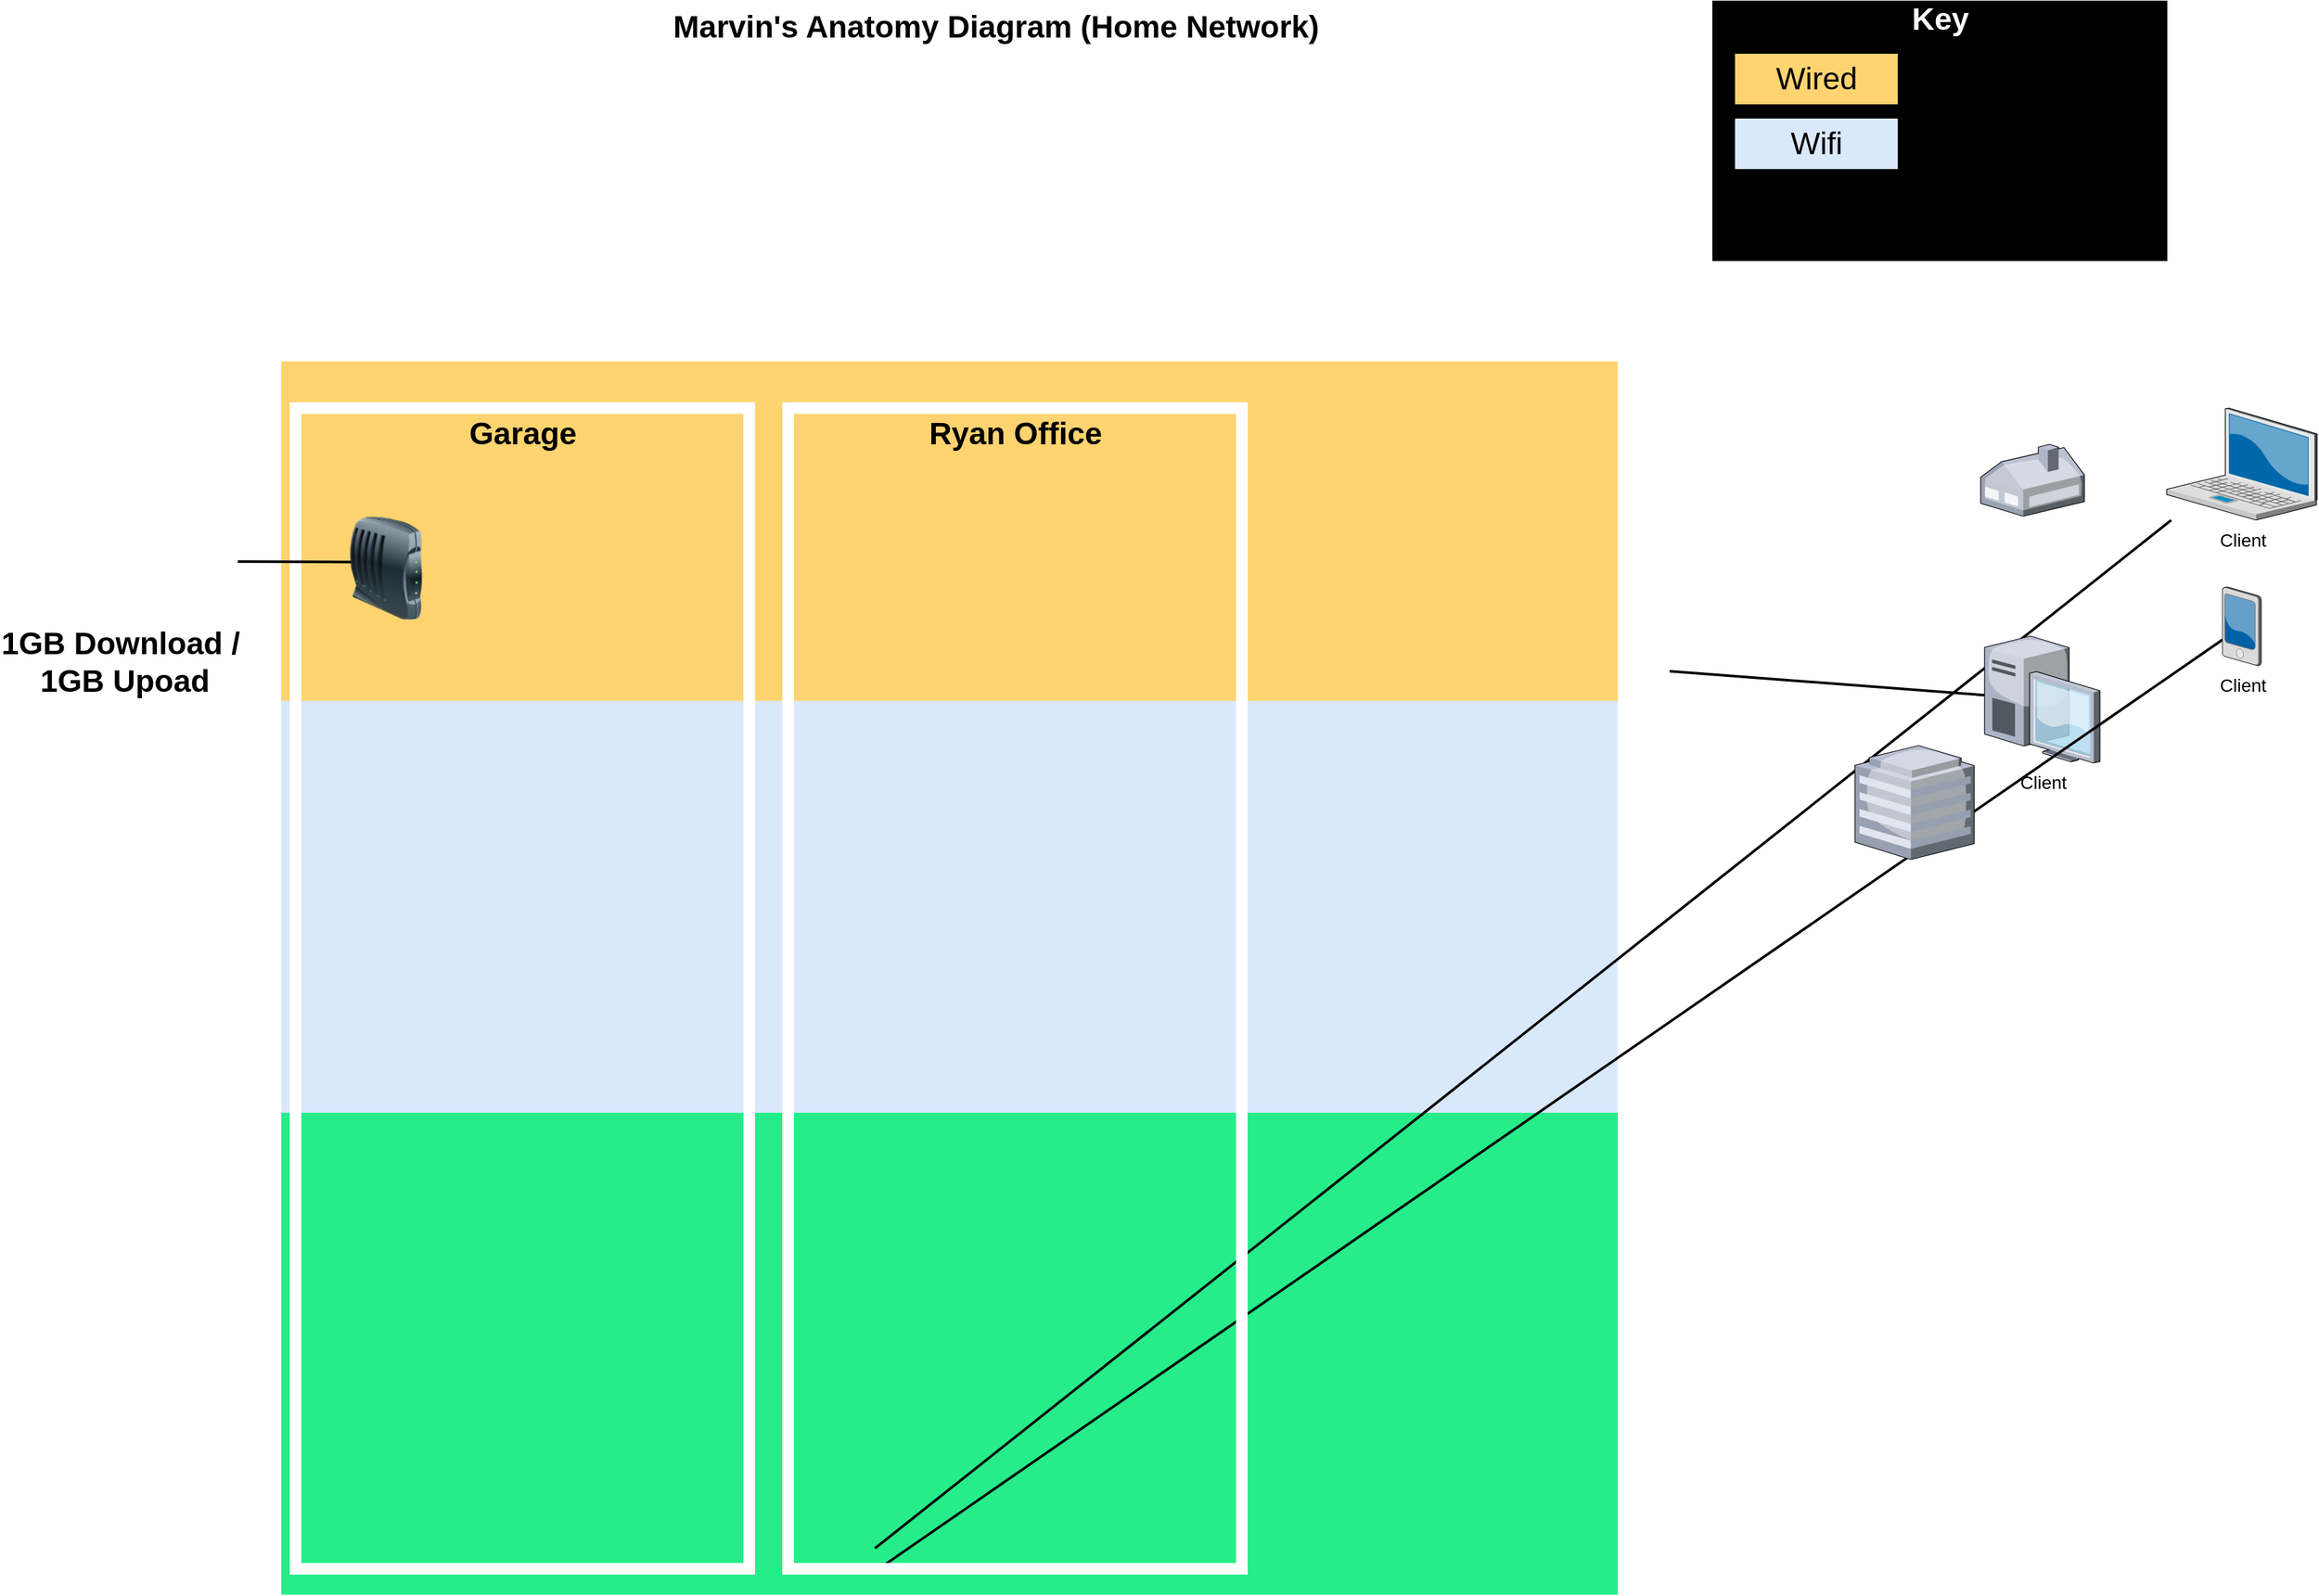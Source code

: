 <mxfile version="24.0.7" type="github">
  <diagram name="Page-1" id="e3a06f82-3646-2815-327d-82caf3d4e204">
    <mxGraphModel dx="3401.5" dy="2401" grid="1" gridSize="10" guides="1" tooltips="1" connect="1" arrows="1" fold="1" page="1" pageScale="1.5" pageWidth="1169" pageHeight="826" background="none" math="0" shadow="0">
      <root>
        <mxCell id="0" style=";html=1;" />
        <mxCell id="1" style=";html=1;" parent="0" />
        <mxCell id="6a7d8f32e03d9370-59" value="" style="whiteSpace=wrap;html=1;fillColor=#26ED89;fontSize=14;strokeColor=none;verticalAlign=top;" parent="1" vertex="1">
          <mxGeometry x="179" y="678" width="1031" height="372" as="geometry" />
        </mxCell>
        <mxCell id="6a7d8f32e03d9370-58" value="" style="whiteSpace=wrap;html=1;fillColor=#dae8fc;fontSize=14;strokeColor=none;verticalAlign=top;" parent="1" vertex="1">
          <mxGeometry x="179" y="360" width="1031" height="318" as="geometry" />
        </mxCell>
        <mxCell id="6a7d8f32e03d9370-57" value="" style="whiteSpace=wrap;html=1;fillColor=#FFD470;gradientColor=none;fontSize=14;strokeColor=none;verticalAlign=top;" parent="1" vertex="1">
          <mxGeometry x="179" y="98" width="1031" height="262" as="geometry" />
        </mxCell>
        <mxCell id="6a7d8f32e03d9370-36" style="edgeStyle=none;rounded=0;html=1;startSize=10;endSize=10;jettySize=auto;orthogonalLoop=1;fontSize=14;endArrow=none;endFill=0;strokeWidth=2;" parent="1" source="6a7d8f32e03d9370-1" edge="1">
          <mxGeometry relative="1" as="geometry">
            <mxPoint x="637.0" y="1014.192" as="targetPoint" />
          </mxGeometry>
        </mxCell>
        <mxCell id="6a7d8f32e03d9370-1" value="Client" style="verticalLabelPosition=bottom;aspect=fixed;html=1;verticalAlign=top;strokeColor=none;shape=mxgraph.citrix.laptop_2;fillColor=#66B2FF;gradientColor=#0066CC;fontSize=14;" parent="1" vertex="1">
          <mxGeometry x="1633.5" y="134" width="116" height="86.5" as="geometry" />
        </mxCell>
        <mxCell id="6a7d8f32e03d9370-32" style="edgeStyle=none;rounded=0;html=1;startSize=10;endSize=10;jettySize=auto;orthogonalLoop=1;fontSize=14;endArrow=none;endFill=0;strokeWidth=2;" parent="1" source="6a7d8f32e03d9370-5" edge="1">
          <mxGeometry relative="1" as="geometry">
            <mxPoint x="1250.0" y="337.137" as="targetPoint" />
          </mxGeometry>
        </mxCell>
        <mxCell id="6a7d8f32e03d9370-5" value="Client" style="verticalLabelPosition=bottom;aspect=fixed;html=1;verticalAlign=top;strokeColor=none;shape=mxgraph.citrix.desktop;fillColor=#66B2FF;gradientColor=#0066CC;fontSize=14;" parent="1" vertex="1">
          <mxGeometry x="1493" y="310.0" width="89" height="98" as="geometry" />
        </mxCell>
        <mxCell id="6a7d8f32e03d9370-37" style="edgeStyle=none;rounded=0;html=1;startSize=10;endSize=10;jettySize=auto;orthogonalLoop=1;fontSize=14;endArrow=none;endFill=0;strokeWidth=2;" parent="1" source="6a7d8f32e03d9370-6" edge="1">
          <mxGeometry relative="1" as="geometry">
            <mxPoint x="637.0" y="1032.052" as="targetPoint" />
          </mxGeometry>
        </mxCell>
        <mxCell id="6a7d8f32e03d9370-6" value="Client" style="verticalLabelPosition=bottom;aspect=fixed;html=1;verticalAlign=top;strokeColor=none;shape=mxgraph.citrix.pda;fillColor=#66B2FF;gradientColor=#0066CC;fontSize=14;" parent="1" vertex="1">
          <mxGeometry x="1676.5" y="272" width="30" height="61" as="geometry" />
        </mxCell>
        <mxCell id="6a7d8f32e03d9370-23" value="" style="verticalLabelPosition=bottom;aspect=fixed;html=1;verticalAlign=top;strokeColor=none;shape=mxgraph.citrix.home_office;fillColor=#66B2FF;gradientColor=#0066CC;fontSize=14;" parent="1" vertex="1">
          <mxGeometry x="1490" y="162" width="80" height="55.5" as="geometry" />
        </mxCell>
        <mxCell id="6a7d8f32e03d9370-24" value="" style="verticalLabelPosition=bottom;aspect=fixed;html=1;verticalAlign=top;strokeColor=none;shape=mxgraph.citrix.hq_enterprise;fillColor=#66B2FF;gradientColor=#0066CC;fontSize=14;" parent="1" vertex="1">
          <mxGeometry x="1393" y="394.5" width="92" height="88" as="geometry" />
        </mxCell>
        <mxCell id="6a7d8f32e03d9370-62" value="Marvin&#39;s Anatomy Diagram (Home Network)" style="text;strokeColor=none;fillColor=none;html=1;fontSize=24;fontStyle=1;verticalAlign=middle;align=center;" parent="1" vertex="1">
          <mxGeometry x="190" y="-180" width="1080" height="40" as="geometry" />
        </mxCell>
        <mxCell id="WdiiXtbUIXjyEcrqgwwM-2" value="&lt;font color=&quot;#ffffff&quot; style=&quot;font-size: 24px;&quot;&gt;&lt;b&gt;Key&lt;/b&gt;&lt;/font&gt;&lt;div&gt;&lt;font color=&quot;#ffffff&quot; style=&quot;font-size: 24px;&quot;&gt;&lt;b&gt;&lt;br&gt;&lt;/b&gt;&lt;/font&gt;&lt;/div&gt;&lt;div&gt;&lt;font color=&quot;#ffffff&quot; style=&quot;font-size: 24px;&quot;&gt;&lt;b&gt;&lt;br&gt;&lt;/b&gt;&lt;/font&gt;&lt;/div&gt;&lt;div&gt;&lt;font color=&quot;#ffffff&quot; style=&quot;font-size: 24px;&quot;&gt;&lt;b&gt;&lt;br&gt;&lt;/b&gt;&lt;/font&gt;&lt;/div&gt;&lt;div&gt;&lt;font color=&quot;#ffffff&quot; style=&quot;font-size: 24px;&quot;&gt;&lt;b&gt;&lt;br&gt;&lt;/b&gt;&lt;/font&gt;&lt;/div&gt;&lt;div&gt;&lt;font color=&quot;#ffffff&quot; style=&quot;font-size: 24px;&quot;&gt;&lt;b&gt;&lt;br&gt;&lt;/b&gt;&lt;/font&gt;&lt;/div&gt;&lt;div&gt;&lt;font style=&quot;font-size: 24px;&quot;&gt;&lt;br&gt;&lt;/font&gt;&lt;/div&gt;" style="rounded=0;whiteSpace=wrap;html=1;fillColor=#000000;" vertex="1" parent="1">
          <mxGeometry x="1283.5" y="-180" width="350" height="200" as="geometry" />
        </mxCell>
        <mxCell id="WdiiXtbUIXjyEcrqgwwM-4" value="&lt;font style=&quot;font-size: 24px;&quot;&gt;Wired&lt;/font&gt;" style="rounded=0;whiteSpace=wrap;html=1;fillColor=#FFD470;" vertex="1" parent="1">
          <mxGeometry x="1300" y="-140" width="126.5" height="40" as="geometry" />
        </mxCell>
        <mxCell id="WdiiXtbUIXjyEcrqgwwM-5" value="&lt;font style=&quot;font-size: 24px;&quot;&gt;Wifi&lt;/font&gt;" style="rounded=0;whiteSpace=wrap;html=1;fillColor=#DAE8FC;" vertex="1" parent="1">
          <mxGeometry x="1300" y="-90" width="126.5" height="40" as="geometry" />
        </mxCell>
        <mxCell id="WdiiXtbUIXjyEcrqgwwM-6" value="&lt;div&gt;&lt;font style=&quot;font-size: 24px;&quot;&gt;&lt;br&gt;&lt;/font&gt;&lt;/div&gt;" style="rounded=0;whiteSpace=wrap;html=1;fillColor=none;strokeColor=#FFFFFF;strokeWidth=9;" vertex="1" parent="1">
          <mxGeometry x="190" y="134" width="350" height="896" as="geometry" />
        </mxCell>
        <mxCell id="WdiiXtbUIXjyEcrqgwwM-8" value="Garage" style="text;strokeColor=none;fillColor=none;html=1;fontSize=24;fontStyle=1;verticalAlign=middle;align=center;" vertex="1" parent="1">
          <mxGeometry x="270" y="134" width="190" height="40" as="geometry" />
        </mxCell>
        <mxCell id="WdiiXtbUIXjyEcrqgwwM-9" value="" style="shape=image;verticalLabelPosition=bottom;labelBackgroundColor=default;verticalAlign=top;aspect=fixed;imageAspect=0;image=https://upload.wikimedia.org/wikipedia/commons/1/1d/Frontier_Logo.png;" vertex="1" parent="1">
          <mxGeometry x="-30" y="217.5" width="175.49" height="70" as="geometry" />
        </mxCell>
        <mxCell id="WdiiXtbUIXjyEcrqgwwM-10" value="1GB Download /&amp;nbsp;&lt;div&gt;1GB Upoad&lt;/div&gt;" style="text;strokeColor=none;fillColor=none;html=1;fontSize=24;fontStyle=1;verticalAlign=middle;align=center;" vertex="1" parent="1">
          <mxGeometry x="-37.26" y="310" width="190" height="40" as="geometry" />
        </mxCell>
        <mxCell id="WdiiXtbUIXjyEcrqgwwM-11" style="edgeStyle=none;rounded=0;html=1;startSize=10;endSize=10;jettySize=auto;orthogonalLoop=1;fontSize=14;endArrow=none;endFill=0;strokeWidth=2;entryX=1;entryY=0.5;entryDx=0;entryDy=0;" edge="1" parent="1" target="WdiiXtbUIXjyEcrqgwwM-9">
          <mxGeometry relative="1" as="geometry">
            <mxPoint x="260" y="253" as="sourcePoint" />
            <mxPoint x="1260.0" y="347.137" as="targetPoint" />
          </mxGeometry>
        </mxCell>
        <mxCell id="WdiiXtbUIXjyEcrqgwwM-12" value="" style="image;html=1;image=img/lib/clip_art/networking/Modem_128x128.png" vertex="1" parent="1">
          <mxGeometry x="220" y="217.5" width="80" height="80" as="geometry" />
        </mxCell>
        <mxCell id="WdiiXtbUIXjyEcrqgwwM-15" value="&lt;div&gt;&lt;font style=&quot;font-size: 24px;&quot;&gt;&lt;br&gt;&lt;/font&gt;&lt;/div&gt;" style="rounded=0;whiteSpace=wrap;html=1;fillColor=none;strokeColor=#FFFFFF;strokeWidth=9;" vertex="1" parent="1">
          <mxGeometry x="570" y="134" width="350" height="896" as="geometry" />
        </mxCell>
        <mxCell id="WdiiXtbUIXjyEcrqgwwM-16" value="Ryan Office" style="text;strokeColor=none;fillColor=none;html=1;fontSize=24;fontStyle=1;verticalAlign=middle;align=center;" vertex="1" parent="1">
          <mxGeometry x="650" y="134" width="190" height="40" as="geometry" />
        </mxCell>
      </root>
    </mxGraphModel>
  </diagram>
</mxfile>
